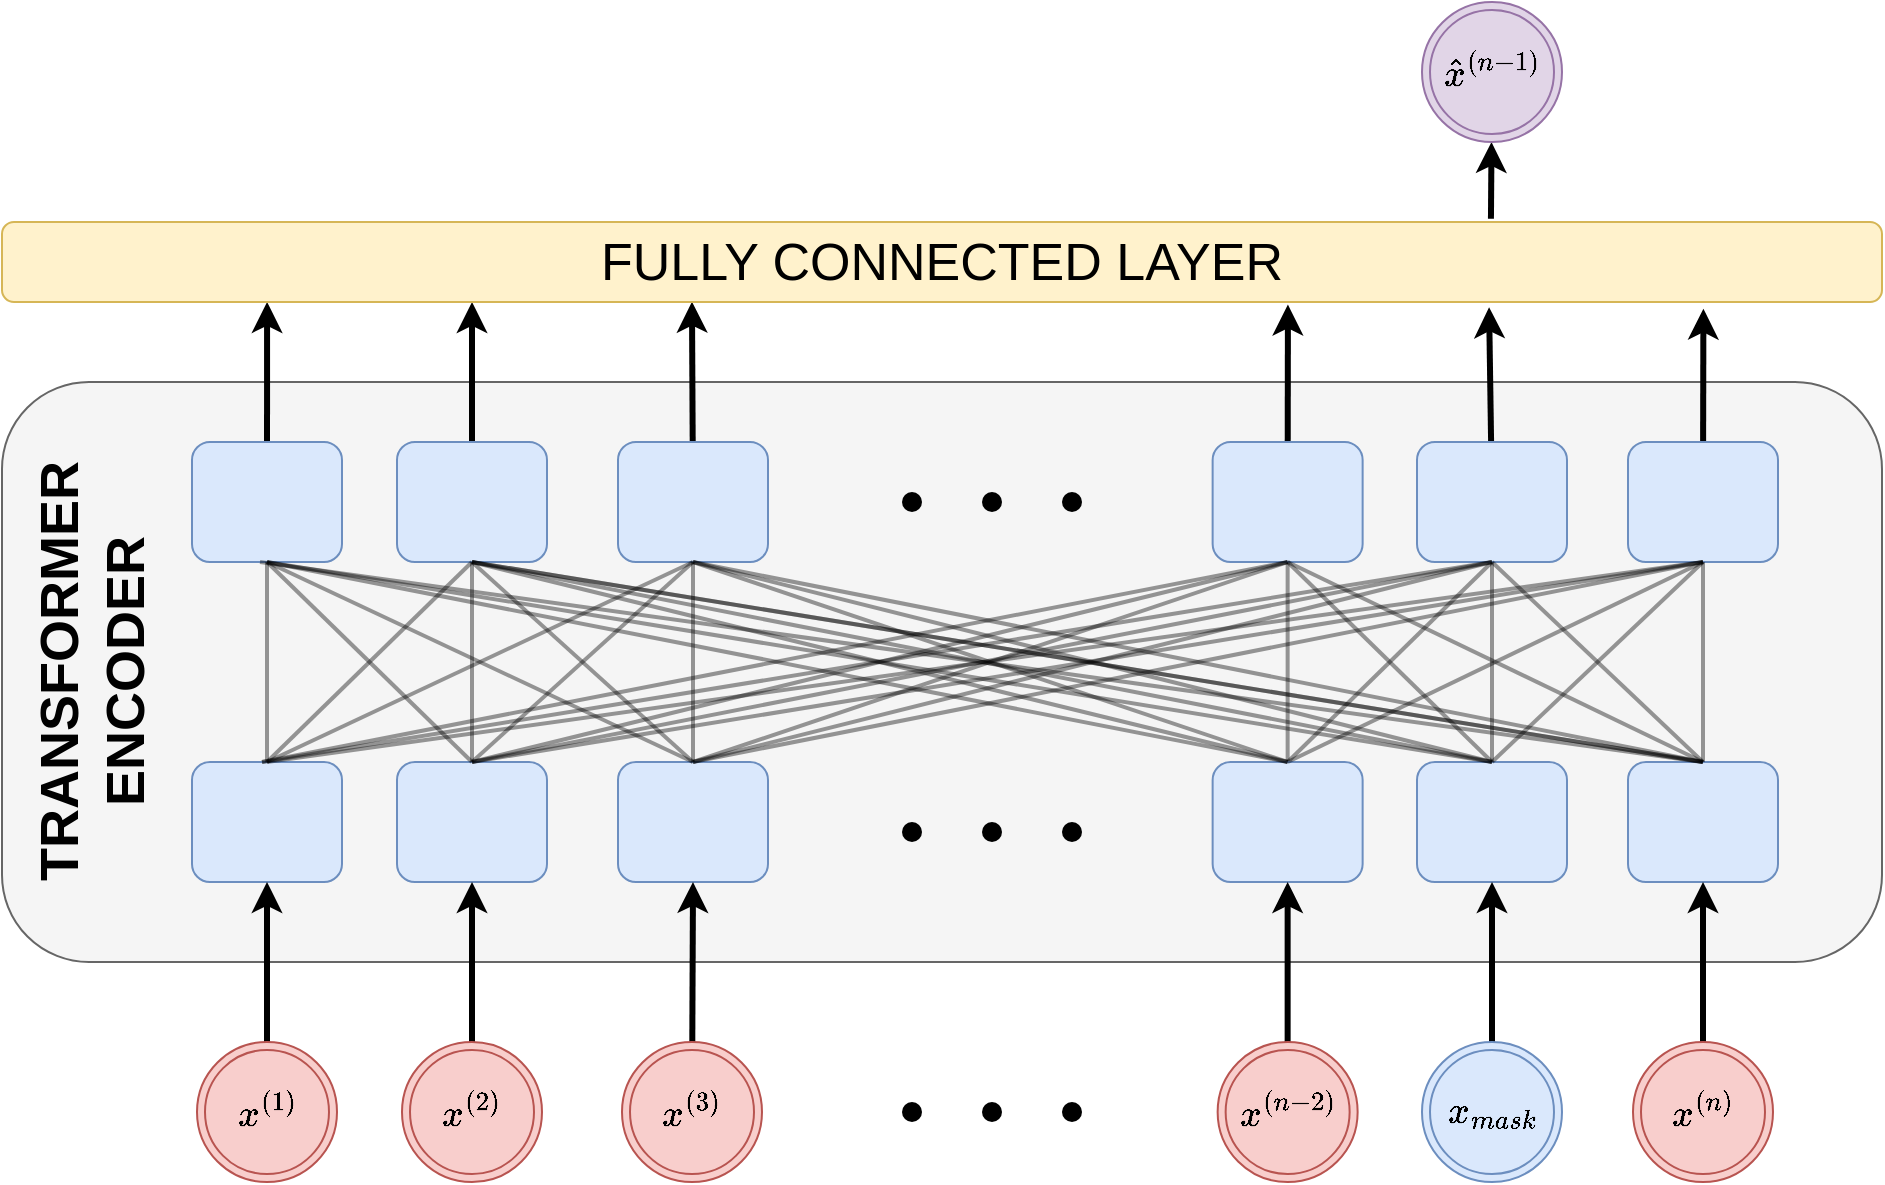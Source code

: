 <mxfile version="13.0.3" type="device"><diagram name="Page-1" id="edf60f1a-56cd-e834-aa8a-f176f3a09ee4"><mxGraphModel dx="1102" dy="1000" grid="1" gridSize="10" guides="1" tooltips="1" connect="1" arrows="1" fold="1" page="1" pageScale="1" pageWidth="1100" pageHeight="850" background="none" math="1" shadow="0"><root><mxCell id="0"/><mxCell id="1" parent="0"/><mxCell id="K9HZkrbn3-RnlMzPygAK-2" value="&lt;font style=&quot;font-size: 26px&quot;&gt;&lt;br&gt;&lt;/font&gt;" style="rounded=1;whiteSpace=wrap;html=1;fillColor=#f5f5f5;strokeColor=#666666;connectable=0;fontColor=#333333;" parent="1" vertex="1"><mxGeometry x="80" y="200" width="940" height="290" as="geometry"/></mxCell><mxCell id="-0cYfuJP0OXYIezzRSgM-71" value="&lt;font style=&quot;font-size: 27px&quot;&gt;TRANSFORMER &lt;br&gt;ENCODER&lt;/font&gt;" style="text;strokeColor=none;fillColor=none;html=1;fontSize=24;fontStyle=1;verticalAlign=middle;align=center;rotation=-90;" parent="1" vertex="1"><mxGeometry x="40" y="315" width="170" height="60" as="geometry"/></mxCell><mxCell id="ycrgdlHo_mms__JAIKDq-72" style="edgeStyle=none;rounded=0;orthogonalLoop=1;jettySize=auto;html=1;entryX=0.792;entryY=-0.04;entryDx=0;entryDy=0;entryPerimeter=0;startArrow=classic;startFill=1;endArrow=none;endFill=0;strokeWidth=3;" parent="1" source="PzgYkxO-OZ-Oe-Z3ldPD-203" target="ycrgdlHo_mms__JAIKDq-15" edge="1"><mxGeometry relative="1" as="geometry"/></mxCell><mxCell id="PzgYkxO-OZ-Oe-Z3ldPD-203" value="&lt;font style=&quot;font-size: 16px&quot;&gt;$$\hat{x}&lt;br&gt;^{(n-1)}$$&lt;/font&gt;" style="ellipse;shape=doubleEllipse;whiteSpace=wrap;html=1;aspect=fixed;fontSize=20;fillColor=#e1d5e7;strokeColor=#9673a6;" parent="1" vertex="1"><mxGeometry x="790" y="10" width="70" height="70" as="geometry"/></mxCell><mxCell id="ycrgdlHo_mms__JAIKDq-2" value="" style="rounded=1;whiteSpace=wrap;html=1;fillColor=#dae8fc;strokeColor=#6c8ebf;" parent="1" vertex="1"><mxGeometry x="175" y="390" width="75" height="60" as="geometry"/></mxCell><mxCell id="ycrgdlHo_mms__JAIKDq-3" value="" style="rounded=1;whiteSpace=wrap;html=1;fillColor=#dae8fc;strokeColor=#6c8ebf;" parent="1" vertex="1"><mxGeometry x="277.5" y="390" width="75" height="60" as="geometry"/></mxCell><mxCell id="ycrgdlHo_mms__JAIKDq-4" value="" style="rounded=1;whiteSpace=wrap;html=1;fillColor=#dae8fc;strokeColor=#6c8ebf;" parent="1" vertex="1"><mxGeometry x="388" y="390" width="75" height="60" as="geometry"/></mxCell><mxCell id="ycrgdlHo_mms__JAIKDq-37" style="edgeStyle=none;rounded=0;orthogonalLoop=1;jettySize=auto;html=1;entryX=0.5;entryY=1;entryDx=0;entryDy=0;strokeWidth=2;endArrow=none;endFill=0;opacity=40;" parent="1" source="ycrgdlHo_mms__JAIKDq-5" target="ycrgdlHo_mms__JAIKDq-11" edge="1"><mxGeometry relative="1" as="geometry"/></mxCell><mxCell id="ycrgdlHo_mms__JAIKDq-38" style="edgeStyle=none;rounded=0;orthogonalLoop=1;jettySize=auto;html=1;strokeWidth=2;exitX=0.5;exitY=0;exitDx=0;exitDy=0;entryX=0.5;entryY=1;entryDx=0;entryDy=0;endArrow=none;endFill=0;opacity=40;" parent="1" source="ycrgdlHo_mms__JAIKDq-5" target="ycrgdlHo_mms__JAIKDq-12" edge="1"><mxGeometry relative="1" as="geometry"><mxPoint x="800" y="340" as="targetPoint"/></mxGeometry></mxCell><mxCell id="ycrgdlHo_mms__JAIKDq-5" value="" style="rounded=1;whiteSpace=wrap;html=1;fillColor=#dae8fc;strokeColor=#6c8ebf;" parent="1" vertex="1"><mxGeometry x="685.32" y="390" width="75" height="60" as="geometry"/></mxCell><mxCell id="ycrgdlHo_mms__JAIKDq-6" value="" style="rounded=1;whiteSpace=wrap;html=1;fillColor=#dae8fc;strokeColor=#6c8ebf;" parent="1" vertex="1"><mxGeometry x="787.5" y="390" width="75" height="60" as="geometry"/></mxCell><mxCell id="ycrgdlHo_mms__JAIKDq-7" value="" style="rounded=1;whiteSpace=wrap;html=1;fillColor=#dae8fc;strokeColor=#6c8ebf;" parent="1" vertex="1"><mxGeometry x="893" y="390" width="75" height="60" as="geometry"/></mxCell><mxCell id="ycrgdlHo_mms__JAIKDq-57" style="edgeStyle=none;rounded=0;orthogonalLoop=1;jettySize=auto;html=1;entryX=0.141;entryY=1;entryDx=0;entryDy=0;entryPerimeter=0;endArrow=classic;endFill=1;strokeWidth=3;" parent="1" source="ycrgdlHo_mms__JAIKDq-8" target="ycrgdlHo_mms__JAIKDq-15" edge="1"><mxGeometry relative="1" as="geometry"/></mxCell><mxCell id="ycrgdlHo_mms__JAIKDq-8" value="" style="rounded=1;whiteSpace=wrap;html=1;fillColor=#dae8fc;strokeColor=#6c8ebf;" parent="1" vertex="1"><mxGeometry x="175" y="230" width="75" height="60" as="geometry"/></mxCell><mxCell id="ycrgdlHo_mms__JAIKDq-60" style="edgeStyle=none;rounded=0;orthogonalLoop=1;jettySize=auto;html=1;entryX=0.25;entryY=1;entryDx=0;entryDy=0;endArrow=classic;endFill=1;strokeWidth=3;" parent="1" source="ycrgdlHo_mms__JAIKDq-9" target="ycrgdlHo_mms__JAIKDq-15" edge="1"><mxGeometry relative="1" as="geometry"/></mxCell><mxCell id="ycrgdlHo_mms__JAIKDq-9" value="" style="rounded=1;whiteSpace=wrap;html=1;fillColor=#dae8fc;strokeColor=#6c8ebf;" parent="1" vertex="1"><mxGeometry x="277.5" y="230" width="75" height="60" as="geometry"/></mxCell><mxCell id="ycrgdlHo_mms__JAIKDq-61" style="edgeStyle=none;rounded=0;orthogonalLoop=1;jettySize=auto;html=1;entryX=0.367;entryY=0.997;entryDx=0;entryDy=0;entryPerimeter=0;endArrow=classic;endFill=1;strokeWidth=3;" parent="1" source="ycrgdlHo_mms__JAIKDq-10" target="ycrgdlHo_mms__JAIKDq-15" edge="1"><mxGeometry relative="1" as="geometry"/></mxCell><mxCell id="ycrgdlHo_mms__JAIKDq-10" value="" style="rounded=1;whiteSpace=wrap;html=1;fillColor=#dae8fc;strokeColor=#6c8ebf;" parent="1" vertex="1"><mxGeometry x="388" y="230" width="75" height="60" as="geometry"/></mxCell><mxCell id="ycrgdlHo_mms__JAIKDq-62" style="edgeStyle=none;rounded=0;orthogonalLoop=1;jettySize=auto;html=1;entryX=0.684;entryY=1.032;entryDx=0;entryDy=0;entryPerimeter=0;endArrow=classic;endFill=1;strokeWidth=3;" parent="1" source="ycrgdlHo_mms__JAIKDq-11" target="ycrgdlHo_mms__JAIKDq-15" edge="1"><mxGeometry relative="1" as="geometry"/></mxCell><mxCell id="ycrgdlHo_mms__JAIKDq-11" value="" style="rounded=1;whiteSpace=wrap;html=1;fillColor=#dae8fc;strokeColor=#6c8ebf;" parent="1" vertex="1"><mxGeometry x="685.32" y="230" width="75" height="60" as="geometry"/></mxCell><mxCell id="ycrgdlHo_mms__JAIKDq-63" style="edgeStyle=none;rounded=0;orthogonalLoop=1;jettySize=auto;html=1;entryX=0.791;entryY=1.066;entryDx=0;entryDy=0;entryPerimeter=0;endArrow=classic;endFill=1;strokeWidth=3;" parent="1" source="ycrgdlHo_mms__JAIKDq-12" target="ycrgdlHo_mms__JAIKDq-15" edge="1"><mxGeometry relative="1" as="geometry"/></mxCell><mxCell id="ycrgdlHo_mms__JAIKDq-12" value="" style="rounded=1;whiteSpace=wrap;html=1;fillColor=#dae8fc;strokeColor=#6c8ebf;" parent="1" vertex="1"><mxGeometry x="787.5" y="230" width="75" height="60" as="geometry"/></mxCell><mxCell id="ycrgdlHo_mms__JAIKDq-64" style="edgeStyle=none;rounded=0;orthogonalLoop=1;jettySize=auto;html=1;entryX=0.905;entryY=1.084;entryDx=0;entryDy=0;entryPerimeter=0;endArrow=classic;endFill=1;strokeWidth=3;" parent="1" source="ycrgdlHo_mms__JAIKDq-13" target="ycrgdlHo_mms__JAIKDq-15" edge="1"><mxGeometry relative="1" as="geometry"/></mxCell><mxCell id="ycrgdlHo_mms__JAIKDq-13" value="" style="rounded=1;whiteSpace=wrap;html=1;fillColor=#dae8fc;strokeColor=#6c8ebf;" parent="1" vertex="1"><mxGeometry x="893" y="230" width="75" height="60" as="geometry"/></mxCell><mxCell id="ycrgdlHo_mms__JAIKDq-15" value="&lt;font style=&quot;font-size: 26px&quot;&gt;FULLY CONNECTED LAYER&lt;/font&gt;" style="rounded=1;whiteSpace=wrap;html=1;fillColor=#fff2cc;strokeColor=#d6b656;" parent="1" vertex="1"><mxGeometry x="80" y="120" width="940" height="40" as="geometry"/></mxCell><mxCell id="ycrgdlHo_mms__JAIKDq-16" value="" style="endArrow=none;html=1;strokeWidth=2;exitX=0.5;exitY=0;exitDx=0;exitDy=0;entryX=0.5;entryY=1;entryDx=0;entryDy=0;endFill=0;opacity=40;" parent="1" source="ycrgdlHo_mms__JAIKDq-2" target="ycrgdlHo_mms__JAIKDq-8" edge="1"><mxGeometry width="50" height="50" relative="1" as="geometry"><mxPoint x="580" y="360" as="sourcePoint"/><mxPoint x="630" y="310" as="targetPoint"/></mxGeometry></mxCell><mxCell id="ycrgdlHo_mms__JAIKDq-17" value="" style="endArrow=none;html=1;strokeWidth=2;exitX=0.5;exitY=0;exitDx=0;exitDy=0;entryX=0.5;entryY=1;entryDx=0;entryDy=0;endFill=0;opacity=40;" parent="1" source="ycrgdlHo_mms__JAIKDq-2" target="ycrgdlHo_mms__JAIKDq-9" edge="1"><mxGeometry width="50" height="50" relative="1" as="geometry"><mxPoint x="222.5" y="400" as="sourcePoint"/><mxPoint x="222.5" y="300" as="targetPoint"/></mxGeometry></mxCell><mxCell id="ycrgdlHo_mms__JAIKDq-18" value="" style="endArrow=none;html=1;strokeWidth=2;exitX=0.5;exitY=0;exitDx=0;exitDy=0;entryX=0.5;entryY=1;entryDx=0;entryDy=0;endFill=0;opacity=40;" parent="1" source="ycrgdlHo_mms__JAIKDq-2" target="ycrgdlHo_mms__JAIKDq-10" edge="1"><mxGeometry width="50" height="50" relative="1" as="geometry"><mxPoint x="222.5" y="400" as="sourcePoint"/><mxPoint x="325" y="300" as="targetPoint"/></mxGeometry></mxCell><mxCell id="ycrgdlHo_mms__JAIKDq-19" value="" style="endArrow=none;html=1;strokeWidth=2;entryX=0.5;entryY=1;entryDx=0;entryDy=0;endFill=0;opacity=40;" parent="1" target="ycrgdlHo_mms__JAIKDq-11" edge="1"><mxGeometry width="50" height="50" relative="1" as="geometry"><mxPoint x="210" y="390" as="sourcePoint"/><mxPoint x="710" y="315" as="targetPoint"/></mxGeometry></mxCell><mxCell id="ycrgdlHo_mms__JAIKDq-22" value="" style="endArrow=none;html=1;strokeWidth=2;entryX=0.5;entryY=1;entryDx=0;entryDy=0;endFill=0;opacity=40;" parent="1" target="ycrgdlHo_mms__JAIKDq-12" edge="1"><mxGeometry width="50" height="50" relative="1" as="geometry"><mxPoint x="210" y="390" as="sourcePoint"/><mxPoint x="732.82" y="300" as="targetPoint"/></mxGeometry></mxCell><mxCell id="ycrgdlHo_mms__JAIKDq-23" value="" style="endArrow=none;html=1;strokeWidth=2;entryX=0.5;entryY=1;entryDx=0;entryDy=0;exitX=0.5;exitY=0;exitDx=0;exitDy=0;endFill=0;opacity=40;" parent="1" source="ycrgdlHo_mms__JAIKDq-2" target="ycrgdlHo_mms__JAIKDq-13" edge="1"><mxGeometry width="50" height="50" relative="1" as="geometry"><mxPoint x="220" y="400" as="sourcePoint"/><mxPoint x="835" y="300" as="targetPoint"/></mxGeometry></mxCell><mxCell id="ycrgdlHo_mms__JAIKDq-25" value="" style="endArrow=none;html=1;strokeWidth=2;exitX=0.5;exitY=0;exitDx=0;exitDy=0;entryX=0.5;entryY=1;entryDx=0;entryDy=0;endFill=0;opacity=40;" parent="1" source="ycrgdlHo_mms__JAIKDq-3" target="ycrgdlHo_mms__JAIKDq-8" edge="1"><mxGeometry width="50" height="50" relative="1" as="geometry"><mxPoint x="222.5" y="400" as="sourcePoint"/><mxPoint x="222.5" y="300" as="targetPoint"/></mxGeometry></mxCell><mxCell id="ycrgdlHo_mms__JAIKDq-26" value="" style="endArrow=none;html=1;strokeWidth=2;exitX=0.5;exitY=0;exitDx=0;exitDy=0;entryX=0.5;entryY=1;entryDx=0;entryDy=0;endFill=0;opacity=40;" parent="1" source="ycrgdlHo_mms__JAIKDq-3" target="ycrgdlHo_mms__JAIKDq-9" edge="1"><mxGeometry width="50" height="50" relative="1" as="geometry"><mxPoint x="325" y="400" as="sourcePoint"/><mxPoint x="222.5" y="300" as="targetPoint"/></mxGeometry></mxCell><mxCell id="ycrgdlHo_mms__JAIKDq-27" value="" style="endArrow=none;html=1;strokeWidth=2;exitX=0.5;exitY=0;exitDx=0;exitDy=0;entryX=0.5;entryY=1;entryDx=0;entryDy=0;endFill=0;opacity=40;" parent="1" source="ycrgdlHo_mms__JAIKDq-3" target="ycrgdlHo_mms__JAIKDq-10" edge="1"><mxGeometry width="50" height="50" relative="1" as="geometry"><mxPoint x="325" y="400" as="sourcePoint"/><mxPoint x="325" y="300" as="targetPoint"/></mxGeometry></mxCell><mxCell id="ycrgdlHo_mms__JAIKDq-28" value="" style="endArrow=none;html=1;strokeWidth=2;exitX=0.5;exitY=0;exitDx=0;exitDy=0;entryX=0.5;entryY=1;entryDx=0;entryDy=0;endFill=0;opacity=40;" parent="1" source="ycrgdlHo_mms__JAIKDq-3" target="ycrgdlHo_mms__JAIKDq-11" edge="1"><mxGeometry width="50" height="50" relative="1" as="geometry"><mxPoint x="325" y="400" as="sourcePoint"/><mxPoint x="432.5" y="300" as="targetPoint"/></mxGeometry></mxCell><mxCell id="ycrgdlHo_mms__JAIKDq-29" value="" style="endArrow=none;html=1;strokeWidth=2;exitX=0.5;exitY=0;exitDx=0;exitDy=0;entryX=0.5;entryY=1;entryDx=0;entryDy=0;endFill=0;opacity=40;" parent="1" source="ycrgdlHo_mms__JAIKDq-3" target="ycrgdlHo_mms__JAIKDq-12" edge="1"><mxGeometry width="50" height="50" relative="1" as="geometry"><mxPoint x="325" y="400" as="sourcePoint"/><mxPoint x="732.82" y="300" as="targetPoint"/></mxGeometry></mxCell><mxCell id="ycrgdlHo_mms__JAIKDq-30" value="" style="endArrow=none;html=1;strokeWidth=2;exitX=0.5;exitY=0;exitDx=0;exitDy=0;entryX=0.5;entryY=1;entryDx=0;entryDy=0;endFill=0;opacity=40;" parent="1" source="ycrgdlHo_mms__JAIKDq-3" target="ycrgdlHo_mms__JAIKDq-13" edge="1"><mxGeometry width="50" height="50" relative="1" as="geometry"><mxPoint x="325" y="400" as="sourcePoint"/><mxPoint x="835" y="300" as="targetPoint"/></mxGeometry></mxCell><mxCell id="ycrgdlHo_mms__JAIKDq-31" value="" style="endArrow=none;html=1;strokeWidth=2;exitX=0.5;exitY=0;exitDx=0;exitDy=0;entryX=0.5;entryY=1;entryDx=0;entryDy=0;endFill=0;opacity=40;" parent="1" source="ycrgdlHo_mms__JAIKDq-4" target="ycrgdlHo_mms__JAIKDq-8" edge="1"><mxGeometry width="50" height="50" relative="1" as="geometry"><mxPoint x="325" y="400" as="sourcePoint"/><mxPoint x="940.5" y="300" as="targetPoint"/></mxGeometry></mxCell><mxCell id="ycrgdlHo_mms__JAIKDq-32" value="" style="endArrow=none;html=1;strokeWidth=2;exitX=0.5;exitY=0;exitDx=0;exitDy=0;entryX=0.5;entryY=1;entryDx=0;entryDy=0;endFill=0;opacity=40;" parent="1" source="ycrgdlHo_mms__JAIKDq-4" target="ycrgdlHo_mms__JAIKDq-9" edge="1"><mxGeometry width="50" height="50" relative="1" as="geometry"><mxPoint x="435.5" y="400" as="sourcePoint"/><mxPoint x="222.5" y="300" as="targetPoint"/></mxGeometry></mxCell><mxCell id="ycrgdlHo_mms__JAIKDq-33" value="" style="endArrow=none;html=1;strokeWidth=2;exitX=0.5;exitY=0;exitDx=0;exitDy=0;entryX=0.5;entryY=1;entryDx=0;entryDy=0;endFill=0;opacity=40;" parent="1" source="ycrgdlHo_mms__JAIKDq-4" target="ycrgdlHo_mms__JAIKDq-10" edge="1"><mxGeometry width="50" height="50" relative="1" as="geometry"><mxPoint x="435.5" y="400" as="sourcePoint"/><mxPoint x="420" y="290" as="targetPoint"/></mxGeometry></mxCell><mxCell id="ycrgdlHo_mms__JAIKDq-34" value="" style="endArrow=none;html=1;strokeWidth=2;exitX=0.5;exitY=0;exitDx=0;exitDy=0;entryX=0.5;entryY=1;entryDx=0;entryDy=0;endFill=0;opacity=40;" parent="1" source="ycrgdlHo_mms__JAIKDq-4" target="ycrgdlHo_mms__JAIKDq-11" edge="1"><mxGeometry width="50" height="50" relative="1" as="geometry"><mxPoint x="435.5" y="400" as="sourcePoint"/><mxPoint x="435.5" y="300" as="targetPoint"/></mxGeometry></mxCell><mxCell id="ycrgdlHo_mms__JAIKDq-35" value="" style="endArrow=none;html=1;strokeWidth=2;exitX=0.5;exitY=0;exitDx=0;exitDy=0;entryX=0.5;entryY=1;entryDx=0;entryDy=0;endFill=0;opacity=40;" parent="1" source="ycrgdlHo_mms__JAIKDq-4" target="ycrgdlHo_mms__JAIKDq-12" edge="1"><mxGeometry width="50" height="50" relative="1" as="geometry"><mxPoint x="435.5" y="400" as="sourcePoint"/><mxPoint x="732.82" y="300" as="targetPoint"/></mxGeometry></mxCell><mxCell id="ycrgdlHo_mms__JAIKDq-36" value="" style="endArrow=none;html=1;strokeWidth=2;exitX=0.5;exitY=0;exitDx=0;exitDy=0;entryX=0.5;entryY=1;entryDx=0;entryDy=0;endFill=0;opacity=40;" parent="1" source="ycrgdlHo_mms__JAIKDq-4" target="ycrgdlHo_mms__JAIKDq-13" edge="1"><mxGeometry width="50" height="50" relative="1" as="geometry"><mxPoint x="435.5" y="400" as="sourcePoint"/><mxPoint x="835" y="300" as="targetPoint"/></mxGeometry></mxCell><mxCell id="ycrgdlHo_mms__JAIKDq-39" style="edgeStyle=none;rounded=0;orthogonalLoop=1;jettySize=auto;html=1;strokeWidth=2;exitX=0.5;exitY=0;exitDx=0;exitDy=0;entryX=0.5;entryY=1;entryDx=0;entryDy=0;endArrow=none;endFill=0;opacity=40;" parent="1" source="ycrgdlHo_mms__JAIKDq-5" target="ycrgdlHo_mms__JAIKDq-13" edge="1"><mxGeometry relative="1" as="geometry"><mxPoint x="835" y="300" as="targetPoint"/><mxPoint x="732.82" y="400" as="sourcePoint"/></mxGeometry></mxCell><mxCell id="ycrgdlHo_mms__JAIKDq-40" style="edgeStyle=none;rounded=0;orthogonalLoop=1;jettySize=auto;html=1;strokeWidth=2;exitX=0.5;exitY=0;exitDx=0;exitDy=0;entryX=0.5;entryY=1;entryDx=0;entryDy=0;endArrow=none;endFill=0;opacity=40;" parent="1" source="ycrgdlHo_mms__JAIKDq-5" target="ycrgdlHo_mms__JAIKDq-8" edge="1"><mxGeometry relative="1" as="geometry"><mxPoint x="940.5" y="300" as="targetPoint"/><mxPoint x="732.82" y="400" as="sourcePoint"/></mxGeometry></mxCell><mxCell id="ycrgdlHo_mms__JAIKDq-41" style="edgeStyle=none;rounded=0;orthogonalLoop=1;jettySize=auto;html=1;strokeWidth=2;exitX=0.5;exitY=0;exitDx=0;exitDy=0;entryX=0.5;entryY=1;entryDx=0;entryDy=0;endArrow=none;endFill=0;opacity=40;" parent="1" source="ycrgdlHo_mms__JAIKDq-5" target="ycrgdlHo_mms__JAIKDq-9" edge="1"><mxGeometry relative="1" as="geometry"><mxPoint x="222.5" y="300" as="targetPoint"/><mxPoint x="732.82" y="400" as="sourcePoint"/></mxGeometry></mxCell><mxCell id="ycrgdlHo_mms__JAIKDq-42" style="edgeStyle=none;rounded=0;orthogonalLoop=1;jettySize=auto;html=1;strokeWidth=2;exitX=0.5;exitY=0;exitDx=0;exitDy=0;entryX=0.5;entryY=1;entryDx=0;entryDy=0;endArrow=none;endFill=0;opacity=40;" parent="1" source="ycrgdlHo_mms__JAIKDq-5" target="ycrgdlHo_mms__JAIKDq-10" edge="1"><mxGeometry relative="1" as="geometry"><mxPoint x="325" y="300" as="targetPoint"/><mxPoint x="732.82" y="400" as="sourcePoint"/></mxGeometry></mxCell><mxCell id="ycrgdlHo_mms__JAIKDq-43" style="edgeStyle=none;rounded=0;orthogonalLoop=1;jettySize=auto;html=1;strokeWidth=2;exitX=0.5;exitY=0;exitDx=0;exitDy=0;entryX=0.5;entryY=1;entryDx=0;entryDy=0;endArrow=none;endFill=0;opacity=40;" parent="1" source="ycrgdlHo_mms__JAIKDq-6" target="ycrgdlHo_mms__JAIKDq-11" edge="1"><mxGeometry relative="1" as="geometry"><mxPoint x="910" y="330" as="targetPoint"/><mxPoint x="732.82" y="400" as="sourcePoint"/></mxGeometry></mxCell><mxCell id="ycrgdlHo_mms__JAIKDq-44" style="edgeStyle=none;rounded=0;orthogonalLoop=1;jettySize=auto;html=1;strokeWidth=2;exitX=0.5;exitY=0;exitDx=0;exitDy=0;entryX=0.5;entryY=1;entryDx=0;entryDy=0;endArrow=none;endFill=0;opacity=40;" parent="1" source="ycrgdlHo_mms__JAIKDq-6" target="ycrgdlHo_mms__JAIKDq-8" edge="1"><mxGeometry relative="1" as="geometry"><mxPoint x="732.82" y="300" as="targetPoint"/><mxPoint x="835" y="400" as="sourcePoint"/></mxGeometry></mxCell><mxCell id="ycrgdlHo_mms__JAIKDq-45" style="edgeStyle=none;rounded=0;orthogonalLoop=1;jettySize=auto;html=1;strokeWidth=2;exitX=0.5;exitY=0;exitDx=0;exitDy=0;entryX=0.5;entryY=1;entryDx=0;entryDy=0;endArrow=none;endFill=0;opacity=40;" parent="1" source="ycrgdlHo_mms__JAIKDq-6" target="ycrgdlHo_mms__JAIKDq-9" edge="1"><mxGeometry relative="1" as="geometry"><mxPoint x="222.5" y="300" as="targetPoint"/><mxPoint x="835" y="400" as="sourcePoint"/></mxGeometry></mxCell><mxCell id="ycrgdlHo_mms__JAIKDq-46" style="edgeStyle=none;rounded=0;orthogonalLoop=1;jettySize=auto;html=1;strokeWidth=2;exitX=0.5;exitY=0;exitDx=0;exitDy=0;entryX=0.5;entryY=1;entryDx=0;entryDy=0;endArrow=none;endFill=0;opacity=40;" parent="1" source="ycrgdlHo_mms__JAIKDq-6" target="ycrgdlHo_mms__JAIKDq-10" edge="1"><mxGeometry relative="1" as="geometry"><mxPoint x="325" y="300" as="targetPoint"/><mxPoint x="845" y="410" as="sourcePoint"/></mxGeometry></mxCell><mxCell id="ycrgdlHo_mms__JAIKDq-47" style="edgeStyle=none;rounded=0;orthogonalLoop=1;jettySize=auto;html=1;strokeWidth=2;exitX=0.5;exitY=0;exitDx=0;exitDy=0;entryX=0.5;entryY=1;entryDx=0;entryDy=0;endArrow=none;endFill=0;opacity=40;" parent="1" source="ycrgdlHo_mms__JAIKDq-6" target="ycrgdlHo_mms__JAIKDq-12" edge="1"><mxGeometry relative="1" as="geometry"><mxPoint x="435.5" y="300" as="targetPoint"/><mxPoint x="835" y="400" as="sourcePoint"/></mxGeometry></mxCell><mxCell id="ycrgdlHo_mms__JAIKDq-48" style="edgeStyle=none;rounded=0;orthogonalLoop=1;jettySize=auto;html=1;strokeWidth=2;entryX=0.5;entryY=1;entryDx=0;entryDy=0;exitX=0.5;exitY=0;exitDx=0;exitDy=0;endArrow=none;endFill=0;opacity=40;" parent="1" source="ycrgdlHo_mms__JAIKDq-6" target="ycrgdlHo_mms__JAIKDq-13" edge="1"><mxGeometry relative="1" as="geometry"><mxPoint x="835" y="300" as="targetPoint"/><mxPoint x="835" y="400" as="sourcePoint"/></mxGeometry></mxCell><mxCell id="ycrgdlHo_mms__JAIKDq-49" style="edgeStyle=none;rounded=0;orthogonalLoop=1;jettySize=auto;html=1;strokeWidth=2;entryX=0.5;entryY=1;entryDx=0;entryDy=0;endArrow=none;endFill=0;opacity=40;" parent="1" source="ycrgdlHo_mms__JAIKDq-7" target="ycrgdlHo_mms__JAIKDq-13" edge="1"><mxGeometry relative="1" as="geometry"><mxPoint x="940.5" y="300" as="targetPoint"/><mxPoint x="835" y="400" as="sourcePoint"/></mxGeometry></mxCell><mxCell id="ycrgdlHo_mms__JAIKDq-51" style="edgeStyle=none;rounded=0;orthogonalLoop=1;jettySize=auto;html=1;strokeWidth=2;entryX=0.5;entryY=1;entryDx=0;entryDy=0;exitX=0.5;exitY=0;exitDx=0;exitDy=0;endArrow=none;endFill=0;opacity=40;" parent="1" source="ycrgdlHo_mms__JAIKDq-7" target="ycrgdlHo_mms__JAIKDq-11" edge="1"><mxGeometry relative="1" as="geometry"><mxPoint x="940.5" y="300" as="targetPoint"/><mxPoint x="940.5" y="400" as="sourcePoint"/></mxGeometry></mxCell><mxCell id="ycrgdlHo_mms__JAIKDq-52" style="edgeStyle=none;rounded=0;orthogonalLoop=1;jettySize=auto;html=1;strokeWidth=2;entryX=0.5;entryY=1;entryDx=0;entryDy=0;exitX=0.5;exitY=0;exitDx=0;exitDy=0;endArrow=none;endFill=0;opacity=40;" parent="1" source="ycrgdlHo_mms__JAIKDq-7" target="ycrgdlHo_mms__JAIKDq-12" edge="1"><mxGeometry relative="1" as="geometry"><mxPoint x="732.82" y="300" as="targetPoint"/><mxPoint x="940.5" y="400" as="sourcePoint"/></mxGeometry></mxCell><mxCell id="ycrgdlHo_mms__JAIKDq-53" style="edgeStyle=none;rounded=0;orthogonalLoop=1;jettySize=auto;html=1;strokeWidth=2;entryX=0.5;entryY=1;entryDx=0;entryDy=0;exitX=0.5;exitY=0;exitDx=0;exitDy=0;endArrow=none;endFill=0;opacity=40;" parent="1" source="ycrgdlHo_mms__JAIKDq-7" target="ycrgdlHo_mms__JAIKDq-10" edge="1"><mxGeometry relative="1" as="geometry"><mxPoint x="835" y="300" as="targetPoint"/><mxPoint x="940.5" y="400" as="sourcePoint"/></mxGeometry></mxCell><mxCell id="ycrgdlHo_mms__JAIKDq-54" style="edgeStyle=none;rounded=0;orthogonalLoop=1;jettySize=auto;html=1;strokeWidth=2;entryX=0.5;entryY=1;entryDx=0;entryDy=0;exitX=0.5;exitY=0;exitDx=0;exitDy=0;endArrow=none;endFill=0;opacity=40;" parent="1" source="ycrgdlHo_mms__JAIKDq-7" target="ycrgdlHo_mms__JAIKDq-9" edge="1"><mxGeometry relative="1" as="geometry"><mxPoint x="435.5" y="300" as="targetPoint"/><mxPoint x="940.5" y="400" as="sourcePoint"/></mxGeometry></mxCell><mxCell id="ycrgdlHo_mms__JAIKDq-55" style="edgeStyle=none;rounded=0;orthogonalLoop=1;jettySize=auto;html=1;strokeWidth=2;entryX=0.5;entryY=1;entryDx=0;entryDy=0;exitX=0.5;exitY=0;exitDx=0;exitDy=0;endArrow=none;endFill=0;opacity=40;" parent="1" source="ycrgdlHo_mms__JAIKDq-7" target="ycrgdlHo_mms__JAIKDq-9" edge="1"><mxGeometry relative="1" as="geometry"><mxPoint x="325" y="300" as="targetPoint"/><mxPoint x="930" y="380" as="sourcePoint"/></mxGeometry></mxCell><mxCell id="ycrgdlHo_mms__JAIKDq-56" style="edgeStyle=none;rounded=0;orthogonalLoop=1;jettySize=auto;html=1;strokeWidth=2;endArrow=none;endFill=0;opacity=40;" parent="1" edge="1"><mxGeometry relative="1" as="geometry"><mxPoint x="209" y="290" as="targetPoint"/><mxPoint x="930" y="390" as="sourcePoint"/></mxGeometry></mxCell><mxCell id="kj0M4-qrI-wGX9uy6GY3-3" style="edgeStyle=none;rounded=0;orthogonalLoop=1;jettySize=auto;html=1;entryX=0.5;entryY=1;entryDx=0;entryDy=0;startArrow=none;startFill=0;endArrow=classic;endFill=1;strokeWidth=3;" parent="1" source="kj0M4-qrI-wGX9uy6GY3-1" target="ycrgdlHo_mms__JAIKDq-2" edge="1"><mxGeometry relative="1" as="geometry"/></mxCell><mxCell id="kj0M4-qrI-wGX9uy6GY3-1" value="&lt;span style=&quot;font-size: 16px&quot;&gt;$$x^{(1)}$$&lt;/span&gt;" style="ellipse;shape=doubleEllipse;whiteSpace=wrap;html=1;aspect=fixed;fontSize=20;fillColor=#f8cecc;strokeColor=#b85450;" parent="1" vertex="1"><mxGeometry x="177.5" y="530" width="70" height="70" as="geometry"/></mxCell><mxCell id="kj0M4-qrI-wGX9uy6GY3-5" style="edgeStyle=none;rounded=0;orthogonalLoop=1;jettySize=auto;html=1;entryX=0.5;entryY=1;entryDx=0;entryDy=0;startArrow=none;startFill=0;endArrow=classic;endFill=1;strokeWidth=3;" parent="1" source="kj0M4-qrI-wGX9uy6GY3-4" target="ycrgdlHo_mms__JAIKDq-3" edge="1"><mxGeometry relative="1" as="geometry"/></mxCell><mxCell id="kj0M4-qrI-wGX9uy6GY3-4" value="&lt;span style=&quot;font-size: 16px&quot;&gt;$$x^{(2)}$$&lt;/span&gt;" style="ellipse;shape=doubleEllipse;whiteSpace=wrap;html=1;aspect=fixed;fontSize=20;fillColor=#f8cecc;strokeColor=#b85450;" parent="1" vertex="1"><mxGeometry x="280" y="530" width="70" height="70" as="geometry"/></mxCell><mxCell id="kj0M4-qrI-wGX9uy6GY3-7" style="edgeStyle=none;rounded=0;orthogonalLoop=1;jettySize=auto;html=1;entryX=0.5;entryY=1;entryDx=0;entryDy=0;startArrow=none;startFill=0;endArrow=classic;endFill=1;strokeWidth=3;" parent="1" source="kj0M4-qrI-wGX9uy6GY3-6" target="ycrgdlHo_mms__JAIKDq-4" edge="1"><mxGeometry relative="1" as="geometry"/></mxCell><mxCell id="kj0M4-qrI-wGX9uy6GY3-6" value="&lt;span style=&quot;font-size: 16px&quot;&gt;$$x^{(3)}$$&lt;/span&gt;" style="ellipse;shape=doubleEllipse;whiteSpace=wrap;html=1;aspect=fixed;fontSize=20;fillColor=#f8cecc;strokeColor=#b85450;" parent="1" vertex="1"><mxGeometry x="390" y="530" width="70" height="70" as="geometry"/></mxCell><mxCell id="kj0M4-qrI-wGX9uy6GY3-11" style="edgeStyle=none;rounded=0;orthogonalLoop=1;jettySize=auto;html=1;entryX=0.5;entryY=1;entryDx=0;entryDy=0;startArrow=none;startFill=0;endArrow=classic;endFill=1;strokeWidth=3;" parent="1" source="kj0M4-qrI-wGX9uy6GY3-8" target="ycrgdlHo_mms__JAIKDq-5" edge="1"><mxGeometry relative="1" as="geometry"/></mxCell><mxCell id="kj0M4-qrI-wGX9uy6GY3-8" value="&lt;span style=&quot;font-size: 16px&quot;&gt;$$x^{(n-2)}$$&lt;/span&gt;" style="ellipse;shape=doubleEllipse;whiteSpace=wrap;html=1;aspect=fixed;fontSize=20;fillColor=#f8cecc;strokeColor=#b85450;" parent="1" vertex="1"><mxGeometry x="687.82" y="530" width="70" height="70" as="geometry"/></mxCell><mxCell id="kj0M4-qrI-wGX9uy6GY3-10" style="edgeStyle=none;rounded=0;orthogonalLoop=1;jettySize=auto;html=1;startArrow=none;startFill=0;endArrow=classic;endFill=1;strokeWidth=3;" parent="1" source="kj0M4-qrI-wGX9uy6GY3-9" edge="1"><mxGeometry relative="1" as="geometry"><mxPoint x="825" y="450" as="targetPoint"/></mxGeometry></mxCell><mxCell id="kj0M4-qrI-wGX9uy6GY3-9" value="&lt;span style=&quot;font-size: 16px&quot;&gt;$$x_{mask}$$&lt;/span&gt;" style="ellipse;shape=doubleEllipse;whiteSpace=wrap;html=1;aspect=fixed;fontSize=20;fillColor=#dae8fc;strokeColor=#6c8ebf;" parent="1" vertex="1"><mxGeometry x="790" y="530" width="70" height="70" as="geometry"/></mxCell><mxCell id="kj0M4-qrI-wGX9uy6GY3-13" style="edgeStyle=none;rounded=0;orthogonalLoop=1;jettySize=auto;html=1;entryX=0.5;entryY=1;entryDx=0;entryDy=0;startArrow=none;startFill=0;endArrow=classic;endFill=1;strokeWidth=3;" parent="1" source="kj0M4-qrI-wGX9uy6GY3-12" target="ycrgdlHo_mms__JAIKDq-7" edge="1"><mxGeometry relative="1" as="geometry"/></mxCell><mxCell id="kj0M4-qrI-wGX9uy6GY3-12" value="&lt;span style=&quot;font-size: 16px&quot;&gt;$$x^{(n)}$$&lt;/span&gt;" style="ellipse;shape=doubleEllipse;whiteSpace=wrap;html=1;aspect=fixed;fontSize=20;fillColor=#f8cecc;strokeColor=#b85450;" parent="1" vertex="1"><mxGeometry x="895.5" y="530" width="70" height="70" as="geometry"/></mxCell><mxCell id="kj0M4-qrI-wGX9uy6GY3-14" value="" style="shape=ellipse;fillColor=#000000;strokeColor=none;html=1;" parent="1" vertex="1"><mxGeometry x="530" y="560" width="10" height="10" as="geometry"/></mxCell><mxCell id="kj0M4-qrI-wGX9uy6GY3-16" value="" style="shape=ellipse;fillColor=#000000;strokeColor=none;html=1;" parent="1" vertex="1"><mxGeometry x="570" y="560" width="10" height="10" as="geometry"/></mxCell><mxCell id="kj0M4-qrI-wGX9uy6GY3-17" value="" style="shape=ellipse;fillColor=#000000;strokeColor=none;html=1;" parent="1" vertex="1"><mxGeometry x="610" y="560" width="10" height="10" as="geometry"/></mxCell><mxCell id="kj0M4-qrI-wGX9uy6GY3-18" value="" style="shape=ellipse;fillColor=#000000;strokeColor=none;html=1;" parent="1" vertex="1"><mxGeometry x="530" y="420" width="10" height="10" as="geometry"/></mxCell><mxCell id="kj0M4-qrI-wGX9uy6GY3-19" value="" style="shape=ellipse;fillColor=#000000;strokeColor=none;html=1;" parent="1" vertex="1"><mxGeometry x="570" y="420" width="10" height="10" as="geometry"/></mxCell><mxCell id="kj0M4-qrI-wGX9uy6GY3-20" value="" style="shape=ellipse;fillColor=#000000;strokeColor=none;html=1;" parent="1" vertex="1"><mxGeometry x="610" y="420" width="10" height="10" as="geometry"/></mxCell><mxCell id="kj0M4-qrI-wGX9uy6GY3-21" value="" style="shape=ellipse;fillColor=#000000;strokeColor=none;html=1;" parent="1" vertex="1"><mxGeometry x="530" y="255" width="10" height="10" as="geometry"/></mxCell><mxCell id="kj0M4-qrI-wGX9uy6GY3-22" value="" style="shape=ellipse;fillColor=#000000;strokeColor=none;html=1;" parent="1" vertex="1"><mxGeometry x="570" y="255" width="10" height="10" as="geometry"/></mxCell><mxCell id="kj0M4-qrI-wGX9uy6GY3-23" value="" style="shape=ellipse;fillColor=#000000;strokeColor=none;html=1;" parent="1" vertex="1"><mxGeometry x="610" y="255" width="10" height="10" as="geometry"/></mxCell></root></mxGraphModel></diagram></mxfile>